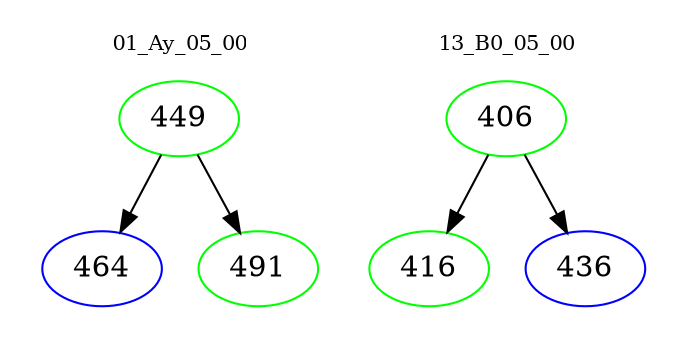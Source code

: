 digraph{
subgraph cluster_0 {
color = white
label = "01_Ay_05_00";
fontsize=10;
T0_449 [label="449", color="green"]
T0_449 -> T0_464 [color="black"]
T0_464 [label="464", color="blue"]
T0_449 -> T0_491 [color="black"]
T0_491 [label="491", color="green"]
}
subgraph cluster_1 {
color = white
label = "13_B0_05_00";
fontsize=10;
T1_406 [label="406", color="green"]
T1_406 -> T1_416 [color="black"]
T1_416 [label="416", color="green"]
T1_406 -> T1_436 [color="black"]
T1_436 [label="436", color="blue"]
}
}
